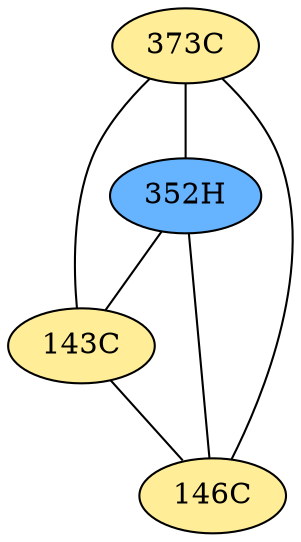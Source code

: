 // The Round Table
graph {
	"373C" [fillcolor="#FFED97" style=radial]
	"352H" [fillcolor="#66B3FF" style=radial]
	"373C" -- "352H" [penwidth=1]
	"373C" [fillcolor="#FFED97" style=radial]
	"143C" [fillcolor="#FFED97" style=radial]
	"373C" -- "143C" [penwidth=1]
	"373C" [fillcolor="#FFED97" style=radial]
	"146C" [fillcolor="#FFED97" style=radial]
	"373C" -- "146C" [penwidth=1]
	"352H" [fillcolor="#66B3FF" style=radial]
	"143C" [fillcolor="#FFED97" style=radial]
	"352H" -- "143C" [penwidth=1]
	"352H" [fillcolor="#66B3FF" style=radial]
	"146C" [fillcolor="#FFED97" style=radial]
	"352H" -- "146C" [penwidth=1]
	"143C" [fillcolor="#FFED97" style=radial]
	"146C" [fillcolor="#FFED97" style=radial]
	"143C" -- "146C" [penwidth=1]
}
